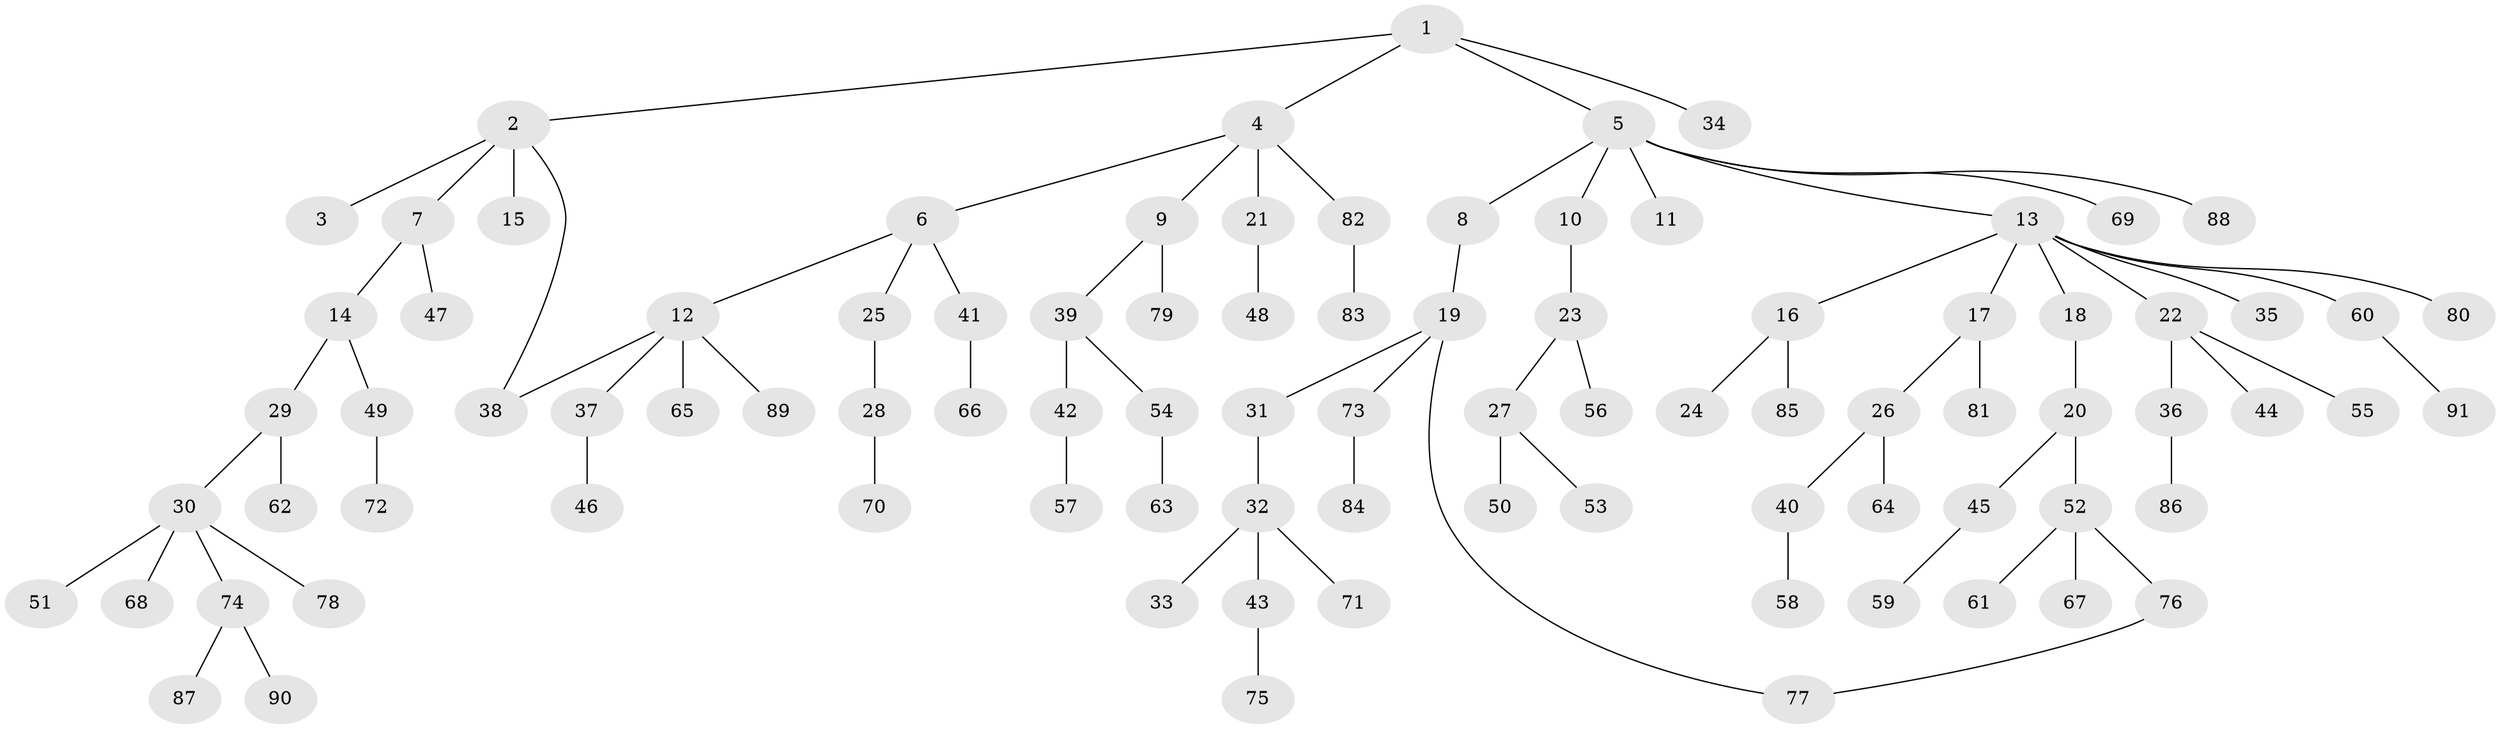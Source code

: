 // coarse degree distribution, {3: 0.18421052631578946, 2: 0.3684210526315789, 6: 0.02631578947368421, 4: 0.02631578947368421, 5: 0.02631578947368421, 1: 0.3684210526315789}
// Generated by graph-tools (version 1.1) at 2025/48/03/04/25 22:48:54]
// undirected, 91 vertices, 92 edges
graph export_dot {
  node [color=gray90,style=filled];
  1;
  2;
  3;
  4;
  5;
  6;
  7;
  8;
  9;
  10;
  11;
  12;
  13;
  14;
  15;
  16;
  17;
  18;
  19;
  20;
  21;
  22;
  23;
  24;
  25;
  26;
  27;
  28;
  29;
  30;
  31;
  32;
  33;
  34;
  35;
  36;
  37;
  38;
  39;
  40;
  41;
  42;
  43;
  44;
  45;
  46;
  47;
  48;
  49;
  50;
  51;
  52;
  53;
  54;
  55;
  56;
  57;
  58;
  59;
  60;
  61;
  62;
  63;
  64;
  65;
  66;
  67;
  68;
  69;
  70;
  71;
  72;
  73;
  74;
  75;
  76;
  77;
  78;
  79;
  80;
  81;
  82;
  83;
  84;
  85;
  86;
  87;
  88;
  89;
  90;
  91;
  1 -- 2;
  1 -- 4;
  1 -- 5;
  1 -- 34;
  2 -- 3;
  2 -- 7;
  2 -- 15;
  2 -- 38;
  4 -- 6;
  4 -- 9;
  4 -- 21;
  4 -- 82;
  5 -- 8;
  5 -- 10;
  5 -- 11;
  5 -- 13;
  5 -- 69;
  5 -- 88;
  6 -- 12;
  6 -- 25;
  6 -- 41;
  7 -- 14;
  7 -- 47;
  8 -- 19;
  9 -- 39;
  9 -- 79;
  10 -- 23;
  12 -- 37;
  12 -- 65;
  12 -- 89;
  12 -- 38;
  13 -- 16;
  13 -- 17;
  13 -- 18;
  13 -- 22;
  13 -- 35;
  13 -- 60;
  13 -- 80;
  14 -- 29;
  14 -- 49;
  16 -- 24;
  16 -- 85;
  17 -- 26;
  17 -- 81;
  18 -- 20;
  19 -- 31;
  19 -- 73;
  19 -- 77;
  20 -- 45;
  20 -- 52;
  21 -- 48;
  22 -- 36;
  22 -- 44;
  22 -- 55;
  23 -- 27;
  23 -- 56;
  25 -- 28;
  26 -- 40;
  26 -- 64;
  27 -- 50;
  27 -- 53;
  28 -- 70;
  29 -- 30;
  29 -- 62;
  30 -- 51;
  30 -- 68;
  30 -- 74;
  30 -- 78;
  31 -- 32;
  32 -- 33;
  32 -- 43;
  32 -- 71;
  36 -- 86;
  37 -- 46;
  39 -- 42;
  39 -- 54;
  40 -- 58;
  41 -- 66;
  42 -- 57;
  43 -- 75;
  45 -- 59;
  49 -- 72;
  52 -- 61;
  52 -- 67;
  52 -- 76;
  54 -- 63;
  60 -- 91;
  73 -- 84;
  74 -- 87;
  74 -- 90;
  76 -- 77;
  82 -- 83;
}
